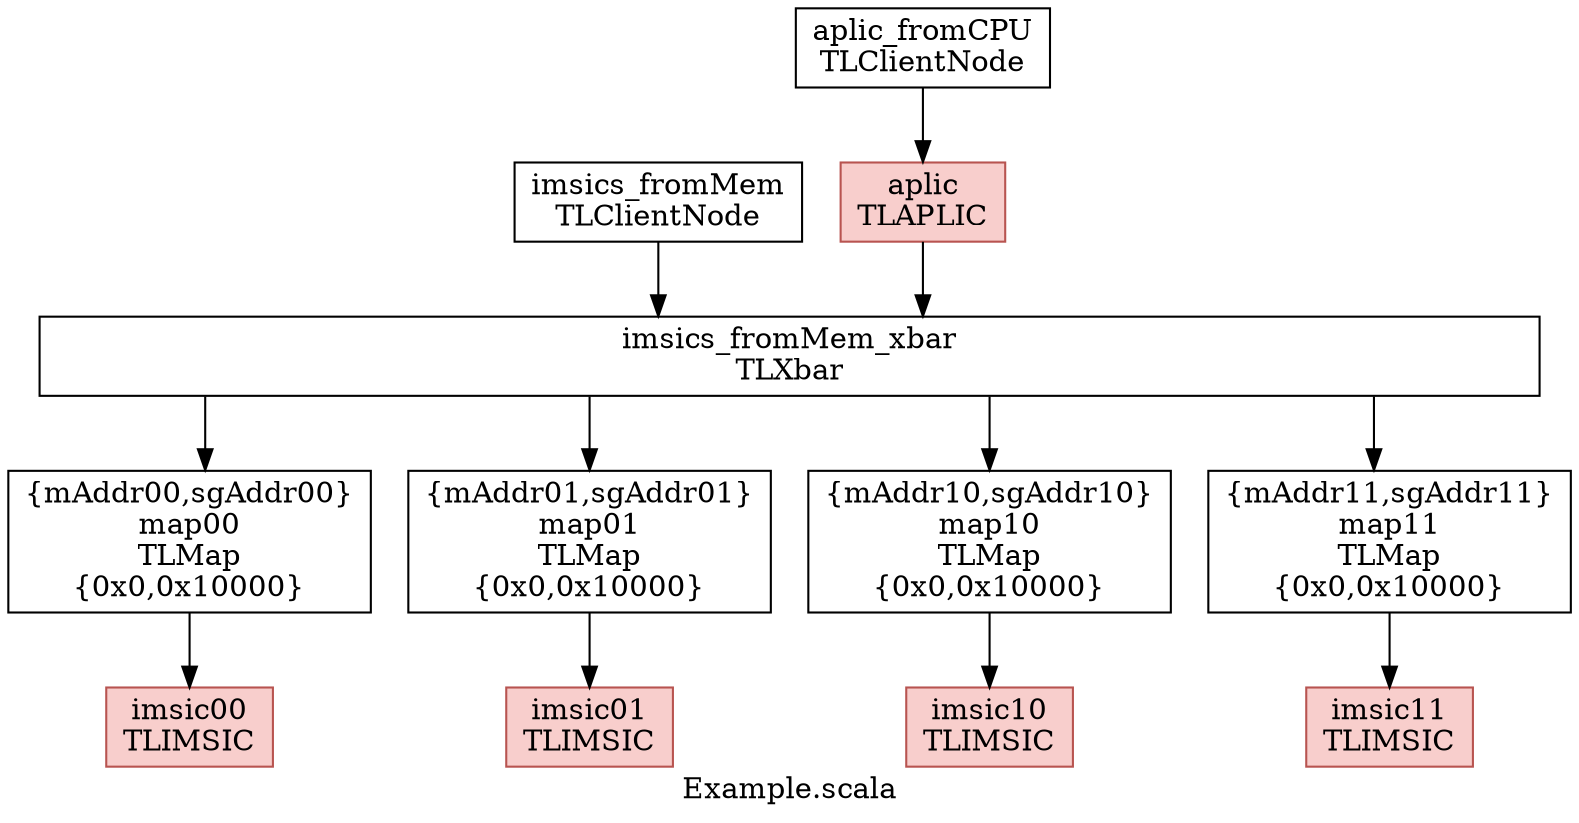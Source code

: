 digraph {
  bgcolor=transparent;
  label="Example.scala";
  splines=ortho;
  node [shape=box];

  imsics_fromMem[label="imsics_fromMem\nTLClientNode"];
  imsics_fromMem_xbar[label="imsics_fromMem_xbar\nTLXbar", width=10];
  imsics_fromMem -> imsics_fromMem_xbar;
  imsic00[label="imsic00\nTLIMSIC", style="filled", fillcolor="#F8CECC", color="#B85450"];
  imsic01[label="imsic01\nTLIMSIC", style="filled", fillcolor="#F8CECC", color="#B85450"];
  imsic10[label="imsic10\nTLIMSIC", style="filled", fillcolor="#F8CECC", color="#B85450"];
  imsic11[label="imsic11\nTLIMSIC", style="filled", fillcolor="#F8CECC", color="#B85450"];
  map00[label="{mAddr00,sgAddr00}\nmap00\nTLMap\n{0x0,0x10000}"];
  map01[label="{mAddr01,sgAddr01}\nmap01\nTLMap\n{0x0,0x10000}"];
  map10[label="{mAddr10,sgAddr10}\nmap10\nTLMap\n{0x0,0x10000}"];
  map11[label="{mAddr11,sgAddr11}\nmap11\nTLMap\n{0x0,0x10000}"];
  imsics_fromMem_xbar -> map00 -> imsic00;
  imsics_fromMem_xbar -> map01 -> imsic01;
  imsics_fromMem_xbar -> map10 -> imsic10;
  imsics_fromMem_xbar -> map11 -> imsic11;
  aplic_fromCPU[label="aplic_fromCPU\nTLClientNode"];
  aplic[label="aplic\nTLAPLIC", style="filled", fillcolor="#F8CECC", color="#B85450"];
  aplic_fromCPU -> aplic -> imsics_fromMem_xbar;
}
